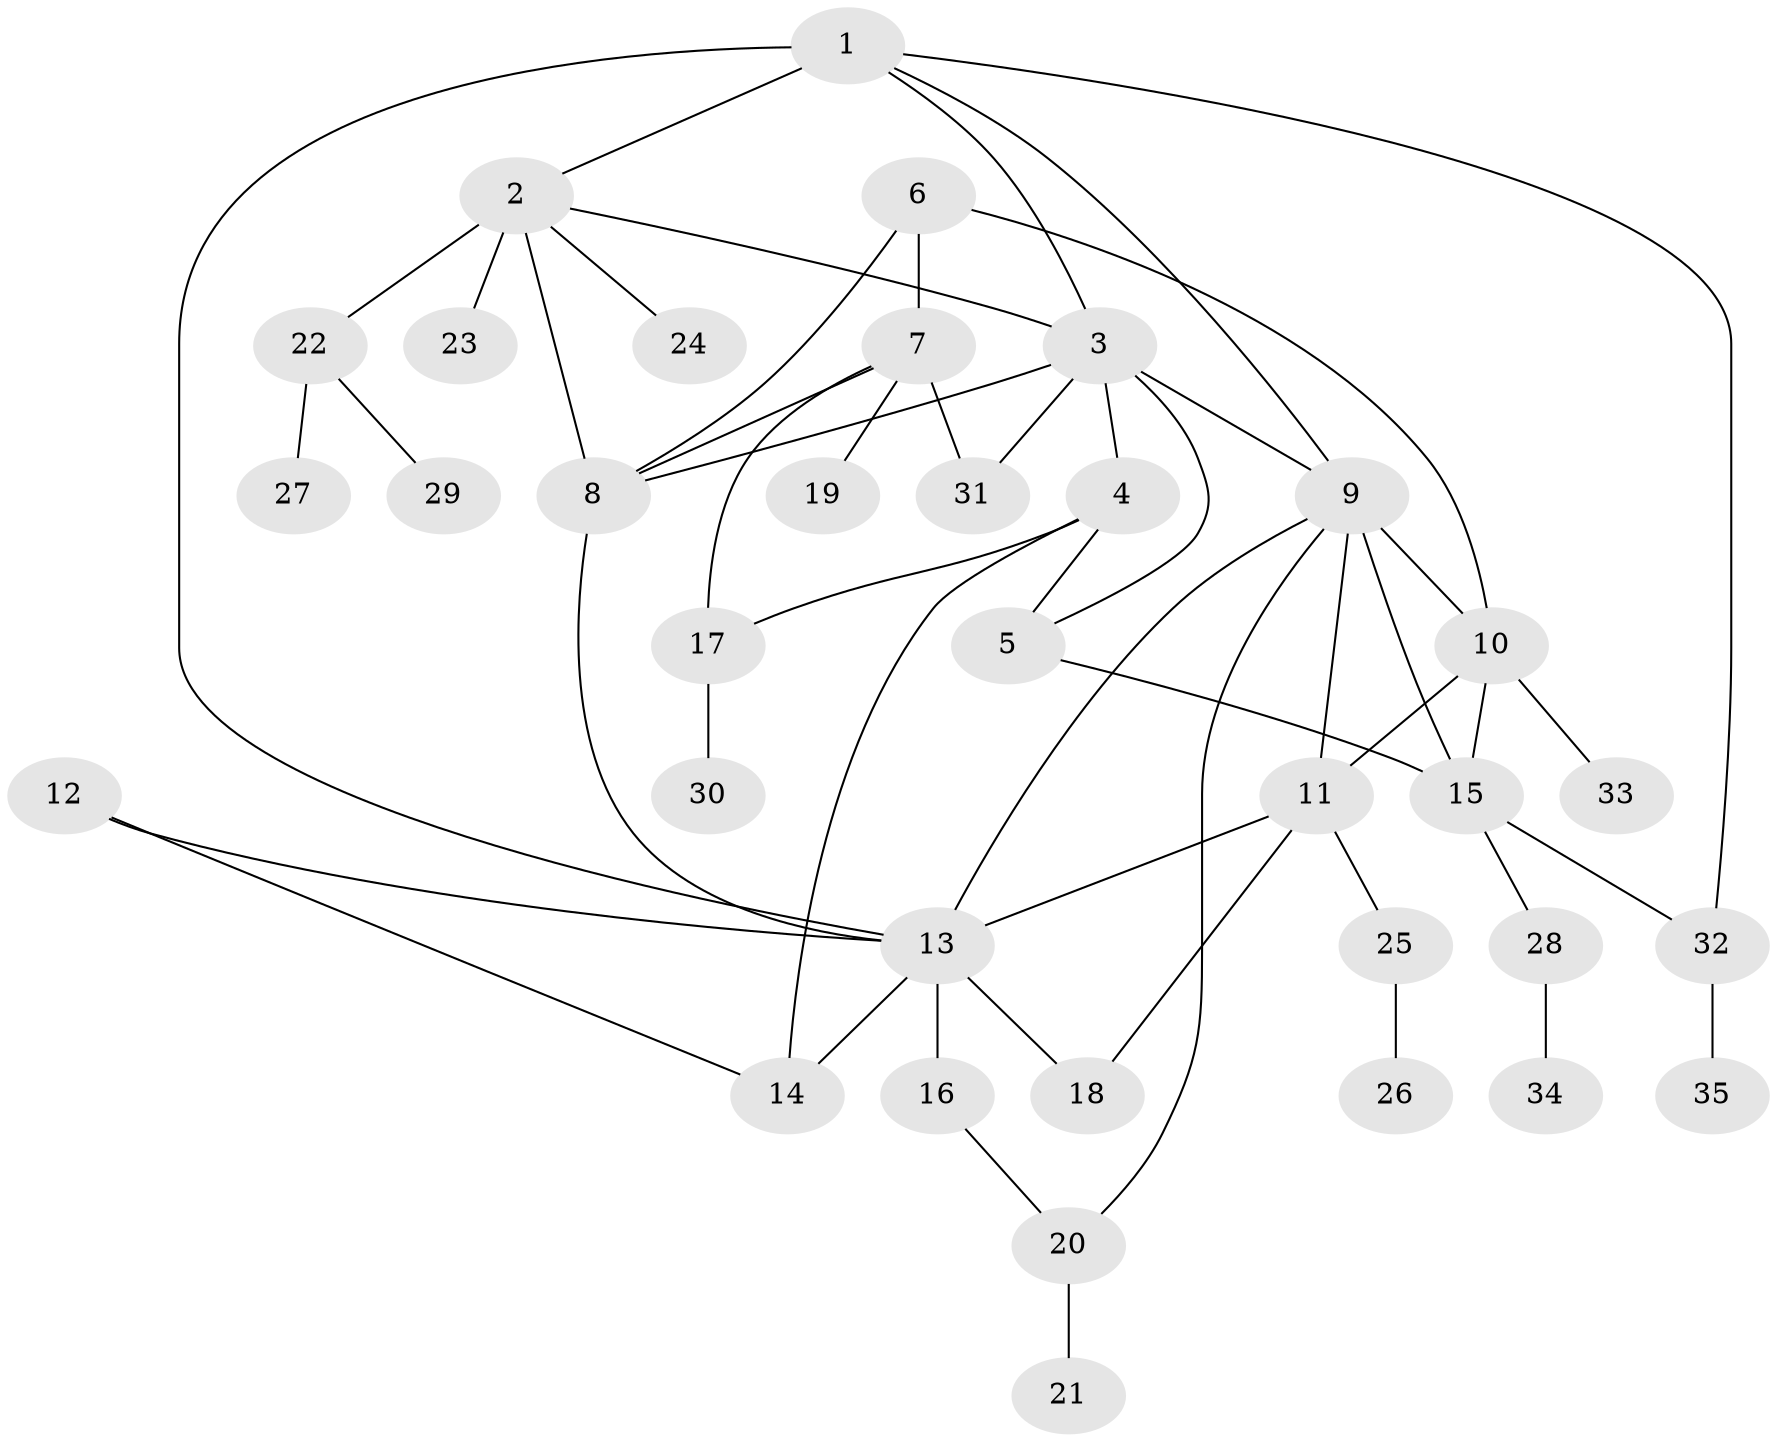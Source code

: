// original degree distribution, {7: 0.028985507246376812, 9: 0.028985507246376812, 3: 0.11594202898550725, 5: 0.057971014492753624, 4: 0.08695652173913043, 6: 0.028985507246376812, 8: 0.014492753623188406, 2: 0.2028985507246377, 1: 0.43478260869565216}
// Generated by graph-tools (version 1.1) at 2025/37/03/09/25 02:37:30]
// undirected, 35 vertices, 53 edges
graph export_dot {
graph [start="1"]
  node [color=gray90,style=filled];
  1;
  2;
  3;
  4;
  5;
  6;
  7;
  8;
  9;
  10;
  11;
  12;
  13;
  14;
  15;
  16;
  17;
  18;
  19;
  20;
  21;
  22;
  23;
  24;
  25;
  26;
  27;
  28;
  29;
  30;
  31;
  32;
  33;
  34;
  35;
  1 -- 2 [weight=1.0];
  1 -- 3 [weight=1.0];
  1 -- 9 [weight=1.0];
  1 -- 13 [weight=2.0];
  1 -- 32 [weight=1.0];
  2 -- 3 [weight=1.0];
  2 -- 8 [weight=1.0];
  2 -- 22 [weight=1.0];
  2 -- 23 [weight=3.0];
  2 -- 24 [weight=1.0];
  3 -- 4 [weight=1.0];
  3 -- 5 [weight=2.0];
  3 -- 8 [weight=1.0];
  3 -- 9 [weight=1.0];
  3 -- 31 [weight=1.0];
  4 -- 5 [weight=1.0];
  4 -- 14 [weight=1.0];
  4 -- 17 [weight=1.0];
  5 -- 15 [weight=1.0];
  6 -- 7 [weight=1.0];
  6 -- 8 [weight=1.0];
  6 -- 10 [weight=1.0];
  7 -- 8 [weight=1.0];
  7 -- 17 [weight=1.0];
  7 -- 19 [weight=2.0];
  7 -- 31 [weight=1.0];
  8 -- 13 [weight=1.0];
  9 -- 10 [weight=2.0];
  9 -- 11 [weight=2.0];
  9 -- 13 [weight=1.0];
  9 -- 15 [weight=1.0];
  9 -- 20 [weight=1.0];
  10 -- 11 [weight=1.0];
  10 -- 15 [weight=1.0];
  10 -- 33 [weight=1.0];
  11 -- 13 [weight=1.0];
  11 -- 18 [weight=1.0];
  11 -- 25 [weight=1.0];
  12 -- 13 [weight=1.0];
  12 -- 14 [weight=1.0];
  13 -- 14 [weight=1.0];
  13 -- 16 [weight=1.0];
  13 -- 18 [weight=1.0];
  15 -- 28 [weight=1.0];
  15 -- 32 [weight=1.0];
  16 -- 20 [weight=1.0];
  17 -- 30 [weight=2.0];
  20 -- 21 [weight=1.0];
  22 -- 27 [weight=1.0];
  22 -- 29 [weight=1.0];
  25 -- 26 [weight=1.0];
  28 -- 34 [weight=1.0];
  32 -- 35 [weight=1.0];
}
